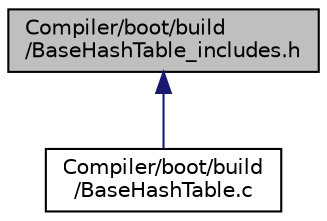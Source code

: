 digraph "Compiler/boot/build/BaseHashTable_includes.h"
{
  edge [fontname="Helvetica",fontsize="10",labelfontname="Helvetica",labelfontsize="10"];
  node [fontname="Helvetica",fontsize="10",shape=record];
  Node10 [label="Compiler/boot/build\l/BaseHashTable_includes.h",height=0.2,width=0.4,color="black", fillcolor="grey75", style="filled", fontcolor="black"];
  Node10 -> Node11 [dir="back",color="midnightblue",fontsize="10",style="solid",fontname="Helvetica"];
  Node11 [label="Compiler/boot/build\l/BaseHashTable.c",height=0.2,width=0.4,color="black", fillcolor="white", style="filled",URL="$d1/d89/_base_hash_table_8c.html"];
}
